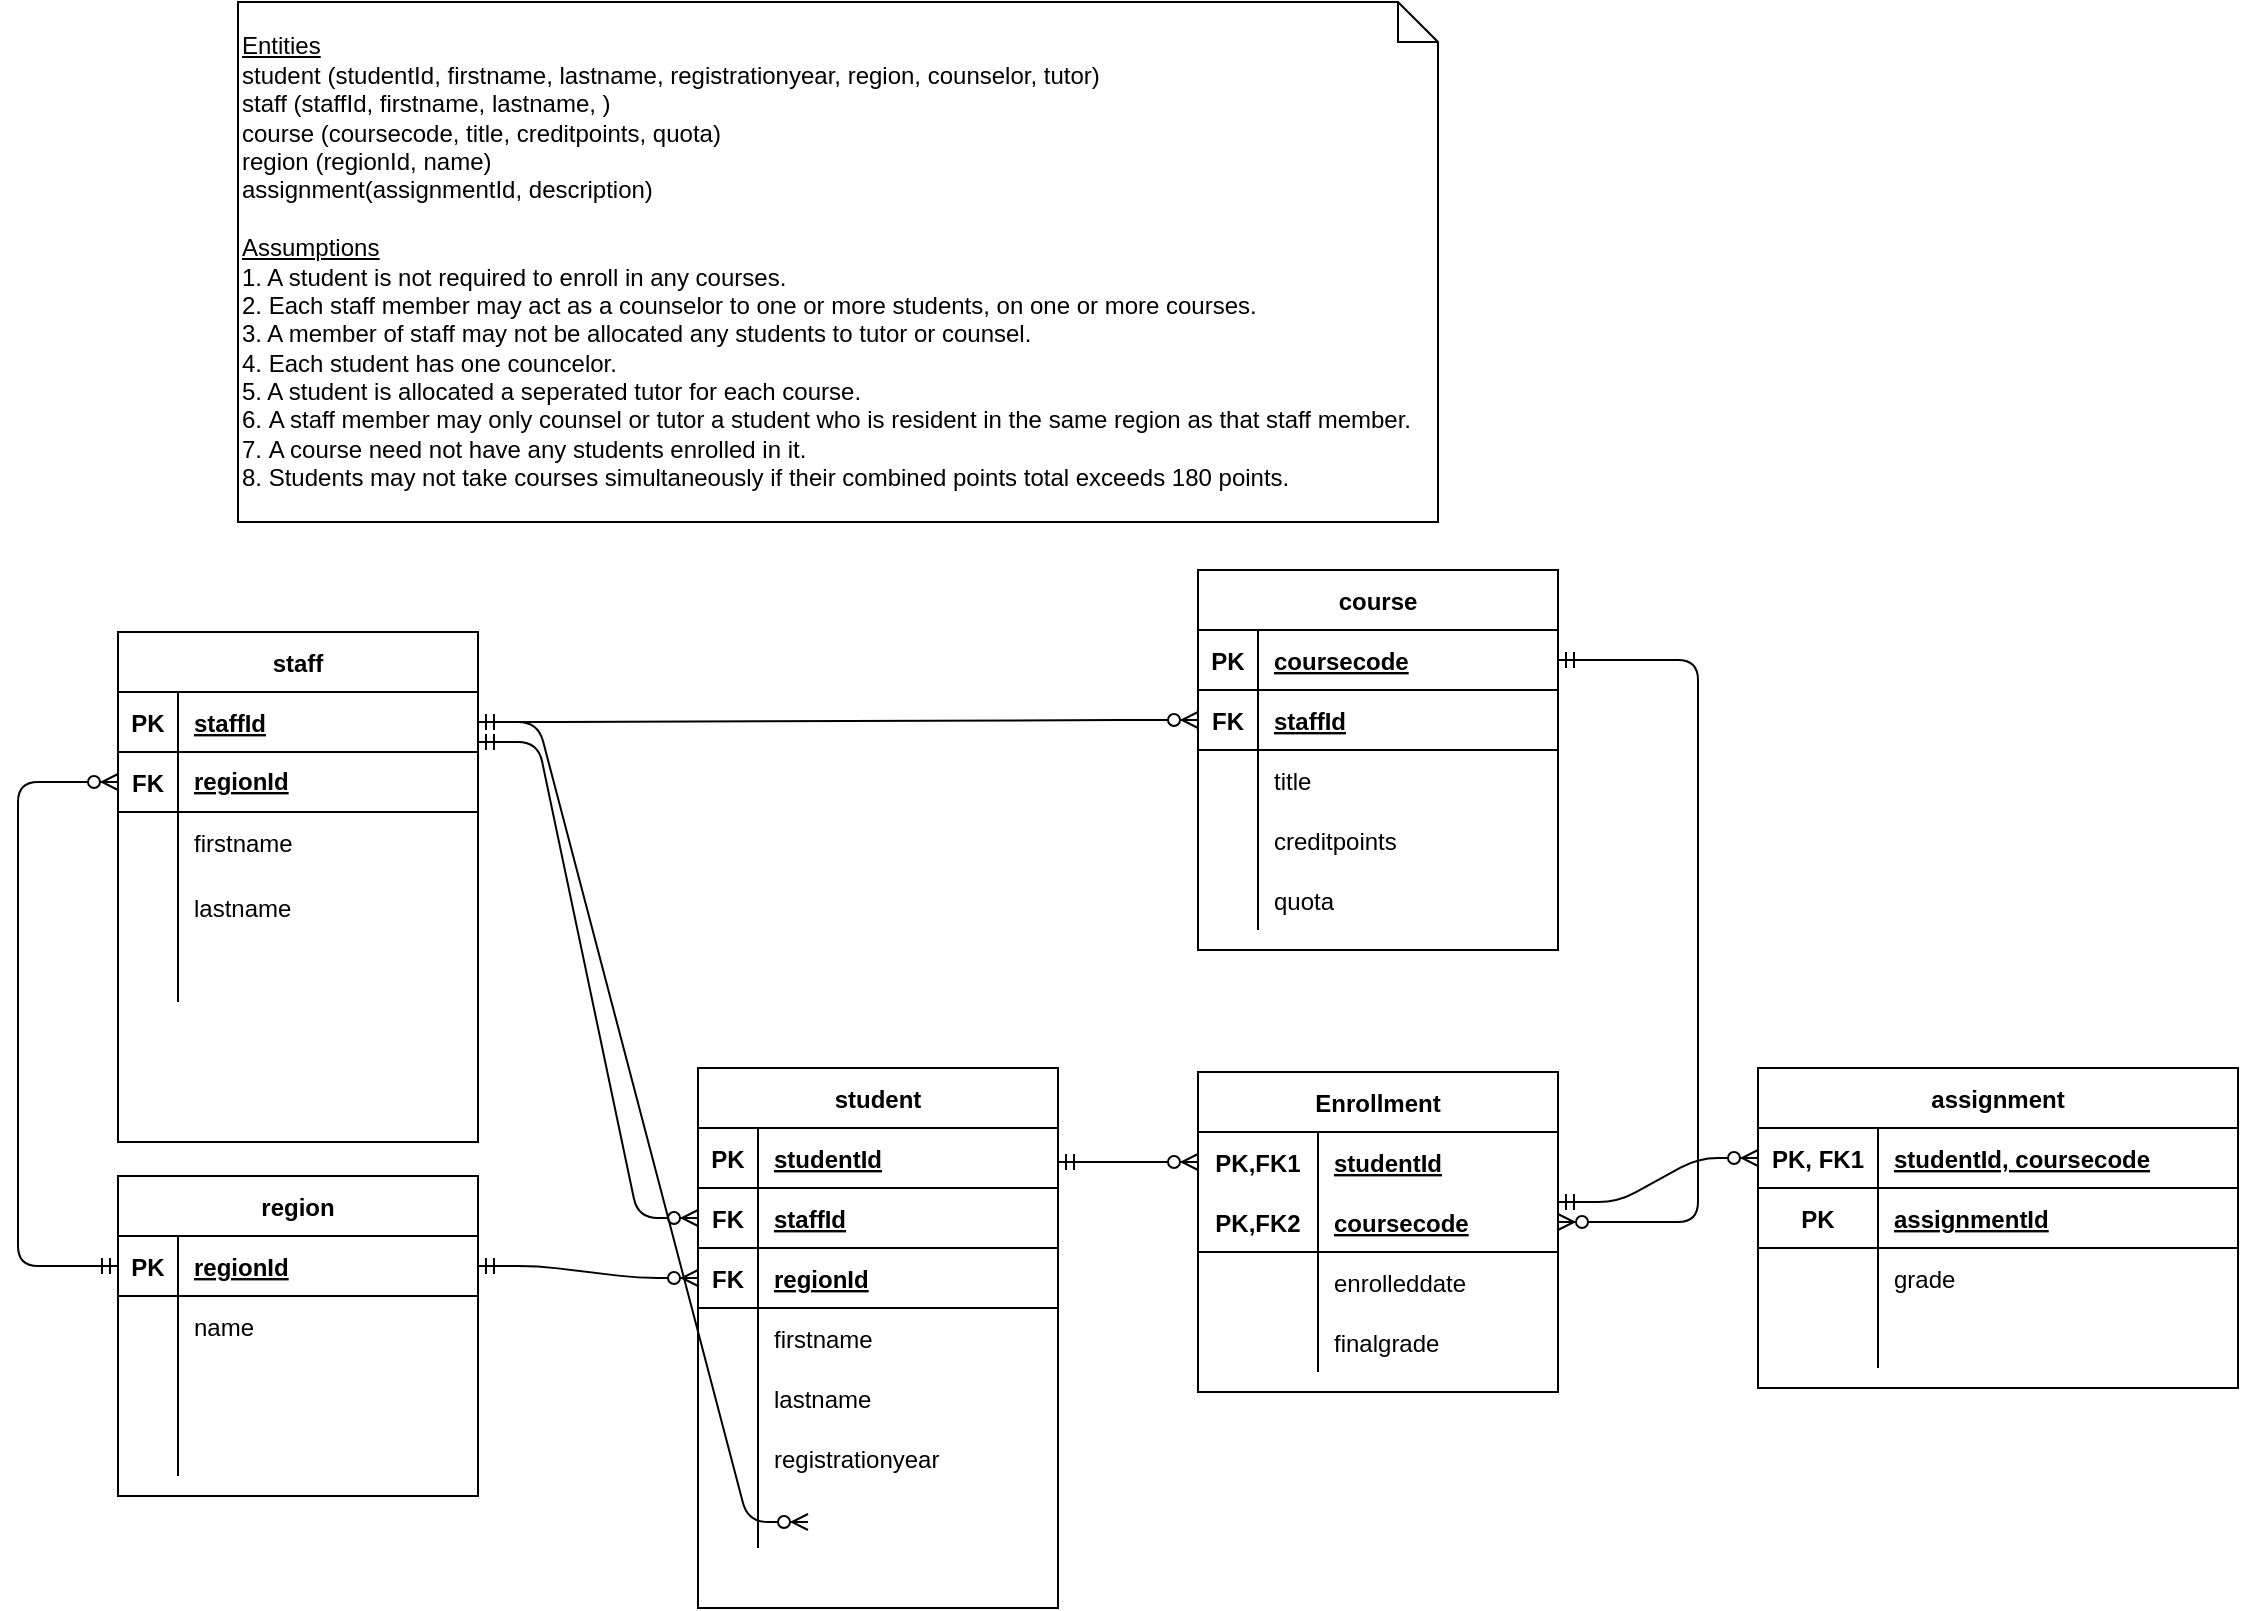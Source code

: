 <mxfile version="13.7.9" type="device" pages="2"><diagram id="R2lEEEUBdFMjLlhIrx00" name="version_1"><mxGraphModel dx="1209" dy="801" grid="1" gridSize="10" guides="1" tooltips="1" connect="1" arrows="1" fold="1" page="1" pageScale="1" pageWidth="1169" pageHeight="827" math="0" shadow="0" extFonts="Permanent Marker^https://fonts.googleapis.com/css?family=Permanent+Marker"><root><mxCell id="0"/><mxCell id="1" parent="0"/><mxCell id="6kWlSrwDcpDhNLafmXYC-1" value="&lt;div&gt;&lt;u&gt;Entities&lt;/u&gt;&lt;/div&gt;&lt;div&gt;&lt;span&gt;student (studentId, firstname, lastname, registrationyear, region, counselor, tutor)&lt;/span&gt;&lt;/div&gt;&lt;div&gt;&lt;span&gt;staff (staffId, firstname, lastname, )&lt;/span&gt;&lt;/div&gt;&lt;div&gt;&lt;span&gt;course (coursecode, title, creditpoints, quota)&lt;/span&gt;&lt;/div&gt;&lt;div&gt;&lt;span&gt;region (regionId, name)&lt;/span&gt;&lt;/div&gt;&lt;div&gt;&lt;span&gt;assignment(assignmentId, description)&lt;/span&gt;&lt;/div&gt;&lt;div&gt;&lt;br&gt;&lt;/div&gt;&lt;u&gt;&lt;div&gt;&lt;u&gt;Assumptions&lt;/u&gt;&lt;/div&gt;&lt;/u&gt;&lt;div&gt;&lt;span&gt;1. A student is not required to enroll in any courses.&lt;/span&gt;&lt;/div&gt;&lt;div&gt;&lt;span&gt;2. Each staff member may act as a counselor to one or more students, on one or more courses.&lt;/span&gt;&lt;/div&gt;&lt;div&gt;&lt;span&gt;3. A member of staff may not be allocated any students to tutor or counsel.&lt;/span&gt;&lt;/div&gt;&lt;div&gt;&lt;span&gt;4. Each student has one councelor.&lt;/span&gt;&lt;/div&gt;&lt;div&gt;&lt;span&gt;5. A student is allocated a seperated tutor for each course.&lt;/span&gt;&lt;/div&gt;&lt;div&gt;&lt;span&gt;6.&amp;nbsp;A staff member may only counsel or tutor a student who is resident in the same region as that staff member.&lt;/span&gt;&lt;/div&gt;&lt;div&gt;&lt;span&gt;7.&amp;nbsp;A course need not have any students enrolled in it.&lt;/span&gt;&lt;/div&gt;&lt;div&gt;&lt;span&gt;8.&amp;nbsp;Students may not take courses simultaneously if their combined points total exceeds 180 points.&lt;/span&gt;&lt;/div&gt;" style="shape=note;size=20;whiteSpace=wrap;html=1;align=left;" vertex="1" parent="1"><mxGeometry x="120" y="10" width="600" height="260" as="geometry"/></mxCell><mxCell id="6kWlSrwDcpDhNLafmXYC-42" value="region" style="shape=table;startSize=30;container=1;collapsible=1;childLayout=tableLayout;fixedRows=1;rowLines=0;fontStyle=1;align=center;resizeLast=1;" vertex="1" parent="1"><mxGeometry x="60" y="597" width="180" height="160" as="geometry"/></mxCell><mxCell id="6kWlSrwDcpDhNLafmXYC-43" value="" style="shape=partialRectangle;collapsible=0;dropTarget=0;pointerEvents=0;fillColor=none;top=0;left=0;bottom=1;right=0;points=[[0,0.5],[1,0.5]];portConstraint=eastwest;" vertex="1" parent="6kWlSrwDcpDhNLafmXYC-42"><mxGeometry y="30" width="180" height="30" as="geometry"/></mxCell><mxCell id="6kWlSrwDcpDhNLafmXYC-44" value="PK" style="shape=partialRectangle;connectable=0;fillColor=none;top=0;left=0;bottom=0;right=0;fontStyle=1;overflow=hidden;" vertex="1" parent="6kWlSrwDcpDhNLafmXYC-43"><mxGeometry width="30" height="30" as="geometry"/></mxCell><mxCell id="6kWlSrwDcpDhNLafmXYC-45" value="regionId" style="shape=partialRectangle;connectable=0;fillColor=none;top=0;left=0;bottom=0;right=0;align=left;spacingLeft=6;fontStyle=5;overflow=hidden;" vertex="1" parent="6kWlSrwDcpDhNLafmXYC-43"><mxGeometry x="30" width="150" height="30" as="geometry"/></mxCell><mxCell id="6kWlSrwDcpDhNLafmXYC-46" value="" style="shape=partialRectangle;collapsible=0;dropTarget=0;pointerEvents=0;fillColor=none;top=0;left=0;bottom=0;right=0;points=[[0,0.5],[1,0.5]];portConstraint=eastwest;" vertex="1" parent="6kWlSrwDcpDhNLafmXYC-42"><mxGeometry y="60" width="180" height="30" as="geometry"/></mxCell><mxCell id="6kWlSrwDcpDhNLafmXYC-47" value="" style="shape=partialRectangle;connectable=0;fillColor=none;top=0;left=0;bottom=0;right=0;editable=1;overflow=hidden;" vertex="1" parent="6kWlSrwDcpDhNLafmXYC-46"><mxGeometry width="30" height="30" as="geometry"/></mxCell><mxCell id="6kWlSrwDcpDhNLafmXYC-48" value="name" style="shape=partialRectangle;connectable=0;fillColor=none;top=0;left=0;bottom=0;right=0;align=left;spacingLeft=6;overflow=hidden;" vertex="1" parent="6kWlSrwDcpDhNLafmXYC-46"><mxGeometry x="30" width="150" height="30" as="geometry"/></mxCell><mxCell id="6kWlSrwDcpDhNLafmXYC-49" value="" style="shape=partialRectangle;collapsible=0;dropTarget=0;pointerEvents=0;fillColor=none;top=0;left=0;bottom=0;right=0;points=[[0,0.5],[1,0.5]];portConstraint=eastwest;" vertex="1" parent="6kWlSrwDcpDhNLafmXYC-42"><mxGeometry y="90" width="180" height="30" as="geometry"/></mxCell><mxCell id="6kWlSrwDcpDhNLafmXYC-50" value="" style="shape=partialRectangle;connectable=0;fillColor=none;top=0;left=0;bottom=0;right=0;editable=1;overflow=hidden;" vertex="1" parent="6kWlSrwDcpDhNLafmXYC-49"><mxGeometry width="30" height="30" as="geometry"/></mxCell><mxCell id="6kWlSrwDcpDhNLafmXYC-51" value="" style="shape=partialRectangle;connectable=0;fillColor=none;top=0;left=0;bottom=0;right=0;align=left;spacingLeft=6;overflow=hidden;" vertex="1" parent="6kWlSrwDcpDhNLafmXYC-49"><mxGeometry x="30" width="150" height="30" as="geometry"/></mxCell><mxCell id="6kWlSrwDcpDhNLafmXYC-52" value="" style="shape=partialRectangle;collapsible=0;dropTarget=0;pointerEvents=0;fillColor=none;top=0;left=0;bottom=0;right=0;points=[[0,0.5],[1,0.5]];portConstraint=eastwest;" vertex="1" parent="6kWlSrwDcpDhNLafmXYC-42"><mxGeometry y="120" width="180" height="30" as="geometry"/></mxCell><mxCell id="6kWlSrwDcpDhNLafmXYC-53" value="" style="shape=partialRectangle;connectable=0;fillColor=none;top=0;left=0;bottom=0;right=0;editable=1;overflow=hidden;" vertex="1" parent="6kWlSrwDcpDhNLafmXYC-52"><mxGeometry width="30" height="30" as="geometry"/></mxCell><mxCell id="6kWlSrwDcpDhNLafmXYC-54" value="" style="shape=partialRectangle;connectable=0;fillColor=none;top=0;left=0;bottom=0;right=0;align=left;spacingLeft=6;overflow=hidden;" vertex="1" parent="6kWlSrwDcpDhNLafmXYC-52"><mxGeometry x="30" width="150" height="30" as="geometry"/></mxCell><mxCell id="6kWlSrwDcpDhNLafmXYC-16" value="staff" style="shape=table;startSize=30;container=1;collapsible=1;childLayout=tableLayout;fixedRows=1;rowLines=0;fontStyle=1;align=center;resizeLast=1;" vertex="1" parent="1"><mxGeometry x="60" y="325" width="180" height="255" as="geometry"/></mxCell><mxCell id="6kWlSrwDcpDhNLafmXYC-17" value="" style="shape=partialRectangle;collapsible=0;dropTarget=0;pointerEvents=0;fillColor=none;top=0;left=0;bottom=1;right=0;points=[[0,0.5],[1,0.5]];portConstraint=eastwest;" vertex="1" parent="6kWlSrwDcpDhNLafmXYC-16"><mxGeometry y="30" width="180" height="30" as="geometry"/></mxCell><mxCell id="6kWlSrwDcpDhNLafmXYC-18" value="PK" style="shape=partialRectangle;connectable=0;fillColor=none;top=0;left=0;bottom=0;right=0;fontStyle=1;overflow=hidden;" vertex="1" parent="6kWlSrwDcpDhNLafmXYC-17"><mxGeometry width="30" height="30" as="geometry"/></mxCell><mxCell id="6kWlSrwDcpDhNLafmXYC-19" value="staffId" style="shape=partialRectangle;connectable=0;fillColor=none;top=0;left=0;bottom=0;right=0;align=left;spacingLeft=6;fontStyle=5;overflow=hidden;" vertex="1" parent="6kWlSrwDcpDhNLafmXYC-17"><mxGeometry x="30" width="150" height="30" as="geometry"/></mxCell><mxCell id="6kWlSrwDcpDhNLafmXYC-83" style="shape=partialRectangle;collapsible=0;dropTarget=0;pointerEvents=0;fillColor=none;top=0;left=0;bottom=1;right=0;points=[[0,0.5],[1,0.5]];portConstraint=eastwest;" vertex="1" parent="6kWlSrwDcpDhNLafmXYC-16"><mxGeometry y="60" width="180" height="30" as="geometry"/></mxCell><mxCell id="6kWlSrwDcpDhNLafmXYC-84" value="FK" style="shape=partialRectangle;connectable=0;fillColor=none;top=0;left=0;bottom=0;right=0;fontStyle=1;overflow=hidden;" vertex="1" parent="6kWlSrwDcpDhNLafmXYC-83"><mxGeometry width="30" height="30" as="geometry"/></mxCell><mxCell id="6kWlSrwDcpDhNLafmXYC-85" style="shape=partialRectangle;connectable=0;fillColor=none;top=0;left=0;bottom=0;right=0;align=left;spacingLeft=6;fontStyle=5;overflow=hidden;" vertex="1" parent="6kWlSrwDcpDhNLafmXYC-83"><mxGeometry x="30" width="150" height="30" as="geometry"/></mxCell><mxCell id="6kWlSrwDcpDhNLafmXYC-20" value="" style="shape=partialRectangle;collapsible=0;dropTarget=0;pointerEvents=0;fillColor=none;top=0;left=0;bottom=0;right=0;points=[[0,0.5],[1,0.5]];portConstraint=eastwest;" vertex="1" parent="6kWlSrwDcpDhNLafmXYC-16"><mxGeometry y="90" width="180" height="30" as="geometry"/></mxCell><mxCell id="6kWlSrwDcpDhNLafmXYC-21" value="" style="shape=partialRectangle;connectable=0;fillColor=none;top=0;left=0;bottom=0;right=0;editable=1;overflow=hidden;" vertex="1" parent="6kWlSrwDcpDhNLafmXYC-20"><mxGeometry width="30" height="30" as="geometry"/></mxCell><mxCell id="6kWlSrwDcpDhNLafmXYC-22" value="firstname" style="shape=partialRectangle;connectable=0;fillColor=none;top=0;left=0;bottom=0;right=0;align=left;spacingLeft=6;overflow=hidden;" vertex="1" parent="6kWlSrwDcpDhNLafmXYC-20"><mxGeometry x="30" width="150" height="30" as="geometry"/></mxCell><mxCell id="6kWlSrwDcpDhNLafmXYC-23" value="" style="shape=partialRectangle;collapsible=0;dropTarget=0;pointerEvents=0;fillColor=none;top=0;left=0;bottom=0;right=0;points=[[0,0.5],[1,0.5]];portConstraint=eastwest;" vertex="1" parent="6kWlSrwDcpDhNLafmXYC-16"><mxGeometry y="120" width="180" height="35" as="geometry"/></mxCell><mxCell id="6kWlSrwDcpDhNLafmXYC-24" value="" style="shape=partialRectangle;connectable=0;fillColor=none;top=0;left=0;bottom=0;right=0;editable=1;overflow=hidden;" vertex="1" parent="6kWlSrwDcpDhNLafmXYC-23"><mxGeometry width="30" height="35" as="geometry"/></mxCell><mxCell id="6kWlSrwDcpDhNLafmXYC-25" value="lastname" style="shape=partialRectangle;connectable=0;fillColor=none;top=0;left=0;bottom=0;right=0;align=left;spacingLeft=6;overflow=hidden;" vertex="1" parent="6kWlSrwDcpDhNLafmXYC-23"><mxGeometry x="30" width="150" height="35" as="geometry"/></mxCell><mxCell id="6kWlSrwDcpDhNLafmXYC-26" value="" style="shape=partialRectangle;collapsible=0;dropTarget=0;pointerEvents=0;fillColor=none;top=0;left=0;bottom=0;right=0;points=[[0,0.5],[1,0.5]];portConstraint=eastwest;" vertex="1" parent="6kWlSrwDcpDhNLafmXYC-16"><mxGeometry y="155" width="180" height="30" as="geometry"/></mxCell><mxCell id="6kWlSrwDcpDhNLafmXYC-27" value="" style="shape=partialRectangle;connectable=0;fillColor=none;top=0;left=0;bottom=0;right=0;editable=1;overflow=hidden;" vertex="1" parent="6kWlSrwDcpDhNLafmXYC-26"><mxGeometry width="30" height="30" as="geometry"/></mxCell><mxCell id="6kWlSrwDcpDhNLafmXYC-28" value="" style="shape=partialRectangle;connectable=0;fillColor=none;top=0;left=0;bottom=0;right=0;align=left;spacingLeft=6;overflow=hidden;" vertex="1" parent="6kWlSrwDcpDhNLafmXYC-26"><mxGeometry x="30" width="150" height="30" as="geometry"/></mxCell><mxCell id="6kWlSrwDcpDhNLafmXYC-79" value="regionId" style="shape=partialRectangle;connectable=0;fillColor=none;top=0;left=0;bottom=0;right=0;align=left;spacingLeft=6;overflow=hidden;fontStyle=5" vertex="1" parent="1"><mxGeometry x="90" y="384" width="150" height="30" as="geometry"/></mxCell><mxCell id="6kWlSrwDcpDhNLafmXYC-86" value="" style="edgeStyle=orthogonalEdgeStyle;fontSize=12;html=1;endArrow=ERzeroToMany;startArrow=ERmandOne;exitX=0;exitY=0.5;exitDx=0;exitDy=0;entryX=0;entryY=0.5;entryDx=0;entryDy=0;" edge="1" parent="1" source="6kWlSrwDcpDhNLafmXYC-43" target="6kWlSrwDcpDhNLafmXYC-83"><mxGeometry width="100" height="100" relative="1" as="geometry"><mxPoint x="-80" y="615" as="sourcePoint"/><mxPoint x="10" y="380" as="targetPoint"/><Array as="points"><mxPoint x="10" y="642"/><mxPoint x="10" y="400"/></Array></mxGeometry></mxCell><mxCell id="6kWlSrwDcpDhNLafmXYC-87" value="" style="edgeStyle=entityRelationEdgeStyle;fontSize=12;html=1;endArrow=ERzeroToMany;startArrow=ERmandOne;entryX=0;entryY=0.5;entryDx=0;entryDy=0;" edge="1" parent="1" target="6kWlSrwDcpDhNLafmXYC-95"><mxGeometry width="100" height="100" relative="1" as="geometry"><mxPoint x="240" y="380" as="sourcePoint"/><mxPoint x="400" y="420" as="targetPoint"/></mxGeometry></mxCell><mxCell id="6kWlSrwDcpDhNLafmXYC-88" value="" style="edgeStyle=entityRelationEdgeStyle;fontSize=12;html=1;endArrow=ERzeroToMany;startArrow=ERmandOne;exitX=1;exitY=0.5;exitDx=0;exitDy=0;entryX=0;entryY=0.5;entryDx=0;entryDy=0;" edge="1" parent="1" source="6kWlSrwDcpDhNLafmXYC-17" target="6kWlSrwDcpDhNLafmXYC-99"><mxGeometry width="100" height="100" relative="1" as="geometry"><mxPoint x="240" y="340" as="sourcePoint"/><mxPoint x="405" y="770" as="targetPoint"/></mxGeometry></mxCell><mxCell id="6kWlSrwDcpDhNLafmXYC-104" value="" style="edgeStyle=entityRelationEdgeStyle;fontSize=12;html=1;endArrow=ERzeroToMany;startArrow=ERmandOne;entryX=0;entryY=0.5;entryDx=0;entryDy=0;exitX=1;exitY=0.5;exitDx=0;exitDy=0;" edge="1" parent="1" source="6kWlSrwDcpDhNLafmXYC-43" target="6kWlSrwDcpDhNLafmXYC-123"><mxGeometry width="100" height="100" relative="1" as="geometry"><mxPoint x="240" y="620" as="sourcePoint"/><mxPoint x="405" y="665" as="targetPoint"/></mxGeometry></mxCell><mxCell id="6kWlSrwDcpDhNLafmXYC-140" value="" style="group" vertex="1" connectable="0" parent="1"><mxGeometry x="350" y="543" width="180" height="270" as="geometry"/></mxCell><mxCell id="6kWlSrwDcpDhNLafmXYC-3" value="student" style="shape=table;startSize=30;container=1;collapsible=1;childLayout=tableLayout;fixedRows=1;rowLines=0;fontStyle=1;align=center;resizeLast=1;" vertex="1" parent="6kWlSrwDcpDhNLafmXYC-140"><mxGeometry width="180" height="270" as="geometry"/></mxCell><mxCell id="6kWlSrwDcpDhNLafmXYC-4" value="" style="shape=partialRectangle;collapsible=0;dropTarget=0;pointerEvents=0;fillColor=none;top=0;left=0;bottom=1;right=0;points=[[0,0.5],[1,0.5]];portConstraint=eastwest;" vertex="1" parent="6kWlSrwDcpDhNLafmXYC-3"><mxGeometry y="30" width="180" height="30" as="geometry"/></mxCell><mxCell id="6kWlSrwDcpDhNLafmXYC-5" value="PK" style="shape=partialRectangle;connectable=0;fillColor=none;top=0;left=0;bottom=0;right=0;fontStyle=1;overflow=hidden;" vertex="1" parent="6kWlSrwDcpDhNLafmXYC-4"><mxGeometry width="30" height="30" as="geometry"/></mxCell><mxCell id="6kWlSrwDcpDhNLafmXYC-6" value="studentId" style="shape=partialRectangle;connectable=0;fillColor=none;top=0;left=0;bottom=0;right=0;align=left;spacingLeft=6;fontStyle=5;overflow=hidden;" vertex="1" parent="6kWlSrwDcpDhNLafmXYC-4"><mxGeometry x="30" width="150" height="30" as="geometry"/></mxCell><mxCell id="6kWlSrwDcpDhNLafmXYC-95" style="shape=partialRectangle;collapsible=0;dropTarget=0;pointerEvents=0;fillColor=none;top=0;left=0;bottom=1;right=0;points=[[0,0.5],[1,0.5]];portConstraint=eastwest;" vertex="1" parent="6kWlSrwDcpDhNLafmXYC-3"><mxGeometry y="60" width="180" height="30" as="geometry"/></mxCell><mxCell id="6kWlSrwDcpDhNLafmXYC-96" value="FK" style="shape=partialRectangle;connectable=0;fillColor=none;top=0;left=0;bottom=0;right=0;fontStyle=1;overflow=hidden;" vertex="1" parent="6kWlSrwDcpDhNLafmXYC-95"><mxGeometry width="30" height="30" as="geometry"/></mxCell><mxCell id="6kWlSrwDcpDhNLafmXYC-97" style="shape=partialRectangle;connectable=0;fillColor=none;top=0;left=0;bottom=0;right=0;align=left;spacingLeft=6;fontStyle=5;overflow=hidden;" vertex="1" parent="6kWlSrwDcpDhNLafmXYC-95"><mxGeometry x="30" width="150" height="30" as="geometry"/></mxCell><mxCell id="6kWlSrwDcpDhNLafmXYC-123" style="shape=partialRectangle;collapsible=0;dropTarget=0;pointerEvents=0;fillColor=none;top=0;left=0;bottom=1;right=0;points=[[0,0.5],[1,0.5]];portConstraint=eastwest;" vertex="1" parent="6kWlSrwDcpDhNLafmXYC-3"><mxGeometry y="90" width="180" height="30" as="geometry"/></mxCell><mxCell id="6kWlSrwDcpDhNLafmXYC-124" value="FK" style="shape=partialRectangle;connectable=0;fillColor=none;top=0;left=0;bottom=0;right=0;fontStyle=1;overflow=hidden;" vertex="1" parent="6kWlSrwDcpDhNLafmXYC-123"><mxGeometry width="30" height="30" as="geometry"/></mxCell><mxCell id="6kWlSrwDcpDhNLafmXYC-125" value="regionId" style="shape=partialRectangle;connectable=0;fillColor=none;top=0;left=0;bottom=0;right=0;align=left;spacingLeft=6;fontStyle=5;overflow=hidden;" vertex="1" parent="6kWlSrwDcpDhNLafmXYC-123"><mxGeometry x="30" width="150" height="30" as="geometry"/></mxCell><mxCell id="6kWlSrwDcpDhNLafmXYC-117" value="" style="shape=partialRectangle;collapsible=0;dropTarget=0;pointerEvents=0;fillColor=none;top=0;left=0;bottom=0;right=0;points=[[0,0.5],[1,0.5]];portConstraint=eastwest;flipV=0;flipH=1;" vertex="1" parent="6kWlSrwDcpDhNLafmXYC-3"><mxGeometry y="120" width="180" height="30" as="geometry"/></mxCell><mxCell id="6kWlSrwDcpDhNLafmXYC-118" value="" style="shape=partialRectangle;connectable=0;fillColor=none;top=0;left=0;bottom=0;right=0;editable=1;overflow=hidden;" vertex="1" parent="6kWlSrwDcpDhNLafmXYC-117"><mxGeometry width="30" height="30" as="geometry"/></mxCell><mxCell id="6kWlSrwDcpDhNLafmXYC-119" value="firstname" style="shape=partialRectangle;connectable=0;fillColor=none;top=0;left=0;bottom=0;right=0;align=left;spacingLeft=6;overflow=hidden;verticalAlign=middle;direction=west;flipH=1;flipV=1;" vertex="1" parent="6kWlSrwDcpDhNLafmXYC-117"><mxGeometry x="30" width="150" height="30" as="geometry"/></mxCell><mxCell id="6kWlSrwDcpDhNLafmXYC-13" value="" style="shape=partialRectangle;collapsible=0;dropTarget=0;pointerEvents=0;fillColor=none;top=0;left=0;bottom=0;right=0;points=[[0,0.5],[1,0.5]];portConstraint=eastwest;flipV=0;flipH=1;" vertex="1" parent="6kWlSrwDcpDhNLafmXYC-3"><mxGeometry y="150" width="180" height="30" as="geometry"/></mxCell><mxCell id="6kWlSrwDcpDhNLafmXYC-14" value="" style="shape=partialRectangle;connectable=0;fillColor=none;top=0;left=0;bottom=0;right=0;editable=1;overflow=hidden;" vertex="1" parent="6kWlSrwDcpDhNLafmXYC-13"><mxGeometry width="30" height="30" as="geometry"/></mxCell><mxCell id="6kWlSrwDcpDhNLafmXYC-15" value="lastname" style="shape=partialRectangle;connectable=0;fillColor=none;top=0;left=0;bottom=0;right=0;align=left;spacingLeft=6;overflow=hidden;verticalAlign=middle;direction=west;flipH=1;flipV=1;" vertex="1" parent="6kWlSrwDcpDhNLafmXYC-13"><mxGeometry x="30" width="150" height="30" as="geometry"/></mxCell><mxCell id="6kWlSrwDcpDhNLafmXYC-7" value="" style="shape=partialRectangle;collapsible=0;dropTarget=0;pointerEvents=0;fillColor=none;top=0;left=0;bottom=0;right=0;points=[[0,0.5],[1,0.5]];portConstraint=eastwest;" vertex="1" parent="6kWlSrwDcpDhNLafmXYC-3"><mxGeometry y="180" width="180" height="30" as="geometry"/></mxCell><mxCell id="6kWlSrwDcpDhNLafmXYC-8" value="" style="shape=partialRectangle;connectable=0;fillColor=none;top=0;left=0;bottom=0;right=0;editable=1;overflow=hidden;" vertex="1" parent="6kWlSrwDcpDhNLafmXYC-7"><mxGeometry width="30" height="30" as="geometry"/></mxCell><mxCell id="6kWlSrwDcpDhNLafmXYC-9" value="registrationyear" style="shape=partialRectangle;connectable=0;fillColor=none;top=0;left=0;bottom=0;right=0;align=left;spacingLeft=6;overflow=hidden;" vertex="1" parent="6kWlSrwDcpDhNLafmXYC-7"><mxGeometry x="30" width="150" height="30" as="geometry"/></mxCell><mxCell id="6kWlSrwDcpDhNLafmXYC-154" style="shape=partialRectangle;collapsible=0;dropTarget=0;pointerEvents=0;fillColor=none;top=0;left=0;bottom=0;right=0;points=[[0,0.5],[1,0.5]];portConstraint=eastwest;" vertex="1" parent="6kWlSrwDcpDhNLafmXYC-3"><mxGeometry y="210" width="180" height="30" as="geometry"/></mxCell><mxCell id="6kWlSrwDcpDhNLafmXYC-155" style="shape=partialRectangle;connectable=0;fillColor=none;top=0;left=0;bottom=0;right=0;editable=1;overflow=hidden;" vertex="1" parent="6kWlSrwDcpDhNLafmXYC-154"><mxGeometry width="30" height="30" as="geometry"/></mxCell><mxCell id="6kWlSrwDcpDhNLafmXYC-156" value="" style="shape=partialRectangle;connectable=0;fillColor=none;top=0;left=0;bottom=0;right=0;align=left;spacingLeft=6;overflow=hidden;" vertex="1" parent="6kWlSrwDcpDhNLafmXYC-154"><mxGeometry x="30" width="150" height="30" as="geometry"/></mxCell><mxCell id="6kWlSrwDcpDhNLafmXYC-12" value="" style="shape=partialRectangle;connectable=0;fillColor=none;top=0;left=0;bottom=0;right=0;align=left;spacingLeft=6;overflow=hidden;" vertex="1" parent="6kWlSrwDcpDhNLafmXYC-3"><mxGeometry y="240" width="180" height="30" as="geometry"/></mxCell><mxCell id="6kWlSrwDcpDhNLafmXYC-68" value="" style="shape=partialRectangle;collapsible=0;dropTarget=0;pointerEvents=0;fillColor=none;top=0;left=0;bottom=0;right=0;points=[[0,0.5],[1,0.5]];portConstraint=eastwest;" vertex="1" parent="6kWlSrwDcpDhNLafmXYC-140"><mxGeometry y="240" width="180" height="30" as="geometry"/></mxCell><mxCell id="6kWlSrwDcpDhNLafmXYC-69" value="" style="shape=partialRectangle;connectable=0;fillColor=none;top=0;left=0;bottom=0;right=0;editable=1;overflow=hidden;" vertex="1" parent="6kWlSrwDcpDhNLafmXYC-68"><mxGeometry width="30" height="30" as="geometry"/></mxCell><mxCell id="6kWlSrwDcpDhNLafmXYC-73" value="staffId" style="shape=partialRectangle;connectable=0;fillColor=none;top=0;left=0;bottom=0;right=0;align=left;spacingLeft=6;overflow=hidden;fontStyle=5" vertex="1" parent="6kWlSrwDcpDhNLafmXYC-140"><mxGeometry x="30" y="60" width="150" height="30" as="geometry"/></mxCell><mxCell id="6kWlSrwDcpDhNLafmXYC-29" value="course" style="shape=table;startSize=30;container=1;collapsible=1;childLayout=tableLayout;fixedRows=1;rowLines=0;fontStyle=1;align=center;resizeLast=1;" vertex="1" parent="1"><mxGeometry x="600" y="294" width="180" height="190" as="geometry"/></mxCell><mxCell id="6kWlSrwDcpDhNLafmXYC-30" value="" style="shape=partialRectangle;collapsible=0;dropTarget=0;pointerEvents=0;fillColor=none;top=0;left=0;bottom=1;right=0;points=[[0,0.5],[1,0.5]];portConstraint=eastwest;" vertex="1" parent="6kWlSrwDcpDhNLafmXYC-29"><mxGeometry y="30" width="180" height="30" as="geometry"/></mxCell><mxCell id="6kWlSrwDcpDhNLafmXYC-31" value="PK" style="shape=partialRectangle;connectable=0;fillColor=none;top=0;left=0;bottom=0;right=0;fontStyle=1;overflow=hidden;" vertex="1" parent="6kWlSrwDcpDhNLafmXYC-30"><mxGeometry width="30" height="30" as="geometry"/></mxCell><mxCell id="6kWlSrwDcpDhNLafmXYC-32" value="coursecode" style="shape=partialRectangle;connectable=0;fillColor=none;top=0;left=0;bottom=0;right=0;align=left;spacingLeft=6;fontStyle=5;overflow=hidden;" vertex="1" parent="6kWlSrwDcpDhNLafmXYC-30"><mxGeometry x="30" width="150" height="30" as="geometry"/></mxCell><mxCell id="6kWlSrwDcpDhNLafmXYC-148" style="shape=partialRectangle;collapsible=0;dropTarget=0;pointerEvents=0;fillColor=none;top=0;left=0;bottom=1;right=0;points=[[0,0.5],[1,0.5]];portConstraint=eastwest;" vertex="1" parent="6kWlSrwDcpDhNLafmXYC-29"><mxGeometry y="60" width="180" height="30" as="geometry"/></mxCell><mxCell id="6kWlSrwDcpDhNLafmXYC-149" value="FK" style="shape=partialRectangle;connectable=0;fillColor=none;top=0;left=0;bottom=0;right=0;fontStyle=1;overflow=hidden;" vertex="1" parent="6kWlSrwDcpDhNLafmXYC-148"><mxGeometry width="30" height="30" as="geometry"/></mxCell><mxCell id="6kWlSrwDcpDhNLafmXYC-150" value="staffId" style="shape=partialRectangle;connectable=0;fillColor=none;top=0;left=0;bottom=0;right=0;align=left;spacingLeft=6;fontStyle=5;overflow=hidden;" vertex="1" parent="6kWlSrwDcpDhNLafmXYC-148"><mxGeometry x="30" width="150" height="30" as="geometry"/></mxCell><mxCell id="6kWlSrwDcpDhNLafmXYC-33" value="" style="shape=partialRectangle;collapsible=0;dropTarget=0;pointerEvents=0;fillColor=none;top=0;left=0;bottom=0;right=0;points=[[0,0.5],[1,0.5]];portConstraint=eastwest;" vertex="1" parent="6kWlSrwDcpDhNLafmXYC-29"><mxGeometry y="90" width="180" height="30" as="geometry"/></mxCell><mxCell id="6kWlSrwDcpDhNLafmXYC-34" value="" style="shape=partialRectangle;connectable=0;fillColor=none;top=0;left=0;bottom=0;right=0;editable=1;overflow=hidden;" vertex="1" parent="6kWlSrwDcpDhNLafmXYC-33"><mxGeometry width="30" height="30" as="geometry"/></mxCell><mxCell id="6kWlSrwDcpDhNLafmXYC-35" value="title" style="shape=partialRectangle;connectable=0;fillColor=none;top=0;left=0;bottom=0;right=0;align=left;spacingLeft=6;overflow=hidden;" vertex="1" parent="6kWlSrwDcpDhNLafmXYC-33"><mxGeometry x="30" width="150" height="30" as="geometry"/></mxCell><mxCell id="6kWlSrwDcpDhNLafmXYC-36" value="" style="shape=partialRectangle;collapsible=0;dropTarget=0;pointerEvents=0;fillColor=none;top=0;left=0;bottom=0;right=0;points=[[0,0.5],[1,0.5]];portConstraint=eastwest;" vertex="1" parent="6kWlSrwDcpDhNLafmXYC-29"><mxGeometry y="120" width="180" height="30" as="geometry"/></mxCell><mxCell id="6kWlSrwDcpDhNLafmXYC-37" value="" style="shape=partialRectangle;connectable=0;fillColor=none;top=0;left=0;bottom=0;right=0;editable=1;overflow=hidden;" vertex="1" parent="6kWlSrwDcpDhNLafmXYC-36"><mxGeometry width="30" height="30" as="geometry"/></mxCell><mxCell id="6kWlSrwDcpDhNLafmXYC-38" value="creditpoints" style="shape=partialRectangle;connectable=0;fillColor=none;top=0;left=0;bottom=0;right=0;align=left;spacingLeft=6;overflow=hidden;" vertex="1" parent="6kWlSrwDcpDhNLafmXYC-36"><mxGeometry x="30" width="150" height="30" as="geometry"/></mxCell><mxCell id="6kWlSrwDcpDhNLafmXYC-39" value="" style="shape=partialRectangle;collapsible=0;dropTarget=0;pointerEvents=0;fillColor=none;top=0;left=0;bottom=0;right=0;points=[[0,0.5],[1,0.5]];portConstraint=eastwest;" vertex="1" parent="6kWlSrwDcpDhNLafmXYC-29"><mxGeometry y="150" width="180" height="30" as="geometry"/></mxCell><mxCell id="6kWlSrwDcpDhNLafmXYC-40" value="" style="shape=partialRectangle;connectable=0;fillColor=none;top=0;left=0;bottom=0;right=0;editable=1;overflow=hidden;" vertex="1" parent="6kWlSrwDcpDhNLafmXYC-39"><mxGeometry width="30" height="30" as="geometry"/></mxCell><mxCell id="6kWlSrwDcpDhNLafmXYC-41" value="quota" style="shape=partialRectangle;connectable=0;fillColor=none;top=0;left=0;bottom=0;right=0;align=left;spacingLeft=6;overflow=hidden;" vertex="1" parent="6kWlSrwDcpDhNLafmXYC-39"><mxGeometry x="30" width="150" height="30" as="geometry"/></mxCell><mxCell id="6kWlSrwDcpDhNLafmXYC-127" value="Enrollment" style="shape=table;startSize=30;container=1;collapsible=1;childLayout=tableLayout;fixedRows=1;rowLines=0;fontStyle=1;align=center;resizeLast=1;" vertex="1" parent="1"><mxGeometry x="600" y="545" width="180" height="160" as="geometry"/></mxCell><mxCell id="6kWlSrwDcpDhNLafmXYC-128" value="" style="shape=partialRectangle;collapsible=0;dropTarget=0;pointerEvents=0;fillColor=none;top=0;left=0;bottom=0;right=0;points=[[0,0.5],[1,0.5]];portConstraint=eastwest;" vertex="1" parent="6kWlSrwDcpDhNLafmXYC-127"><mxGeometry y="30" width="180" height="30" as="geometry"/></mxCell><mxCell id="6kWlSrwDcpDhNLafmXYC-129" value="PK,FK1" style="shape=partialRectangle;connectable=0;fillColor=none;top=0;left=0;bottom=0;right=0;fontStyle=1;overflow=hidden;" vertex="1" parent="6kWlSrwDcpDhNLafmXYC-128"><mxGeometry width="60" height="30" as="geometry"/></mxCell><mxCell id="6kWlSrwDcpDhNLafmXYC-130" value="studentId" style="shape=partialRectangle;connectable=0;fillColor=none;top=0;left=0;bottom=0;right=0;align=left;spacingLeft=6;fontStyle=5;overflow=hidden;" vertex="1" parent="6kWlSrwDcpDhNLafmXYC-128"><mxGeometry x="60" width="120" height="30" as="geometry"/></mxCell><mxCell id="6kWlSrwDcpDhNLafmXYC-131" value="" style="shape=partialRectangle;collapsible=0;dropTarget=0;pointerEvents=0;fillColor=none;top=0;left=0;bottom=1;right=0;points=[[0,0.5],[1,0.5]];portConstraint=eastwest;" vertex="1" parent="6kWlSrwDcpDhNLafmXYC-127"><mxGeometry y="60" width="180" height="30" as="geometry"/></mxCell><mxCell id="6kWlSrwDcpDhNLafmXYC-132" value="PK,FK2" style="shape=partialRectangle;connectable=0;fillColor=none;top=0;left=0;bottom=0;right=0;fontStyle=1;overflow=hidden;" vertex="1" parent="6kWlSrwDcpDhNLafmXYC-131"><mxGeometry width="60" height="30" as="geometry"/></mxCell><mxCell id="6kWlSrwDcpDhNLafmXYC-133" value="coursecode" style="shape=partialRectangle;connectable=0;fillColor=none;top=0;left=0;bottom=0;right=0;align=left;spacingLeft=6;fontStyle=5;overflow=hidden;" vertex="1" parent="6kWlSrwDcpDhNLafmXYC-131"><mxGeometry x="60" width="120" height="30" as="geometry"/></mxCell><mxCell id="6kWlSrwDcpDhNLafmXYC-134" value="" style="shape=partialRectangle;collapsible=0;dropTarget=0;pointerEvents=0;fillColor=none;top=0;left=0;bottom=0;right=0;points=[[0,0.5],[1,0.5]];portConstraint=eastwest;" vertex="1" parent="6kWlSrwDcpDhNLafmXYC-127"><mxGeometry y="90" width="180" height="30" as="geometry"/></mxCell><mxCell id="6kWlSrwDcpDhNLafmXYC-135" value="" style="shape=partialRectangle;connectable=0;fillColor=none;top=0;left=0;bottom=0;right=0;editable=1;overflow=hidden;" vertex="1" parent="6kWlSrwDcpDhNLafmXYC-134"><mxGeometry width="60" height="30" as="geometry"/></mxCell><mxCell id="6kWlSrwDcpDhNLafmXYC-136" value="enrolleddate" style="shape=partialRectangle;connectable=0;fillColor=none;top=0;left=0;bottom=0;right=0;align=left;spacingLeft=6;overflow=hidden;" vertex="1" parent="6kWlSrwDcpDhNLafmXYC-134"><mxGeometry x="60" width="120" height="30" as="geometry"/></mxCell><mxCell id="6kWlSrwDcpDhNLafmXYC-137" value="" style="shape=partialRectangle;collapsible=0;dropTarget=0;pointerEvents=0;fillColor=none;top=0;left=0;bottom=0;right=0;points=[[0,0.5],[1,0.5]];portConstraint=eastwest;" vertex="1" parent="6kWlSrwDcpDhNLafmXYC-127"><mxGeometry y="120" width="180" height="30" as="geometry"/></mxCell><mxCell id="6kWlSrwDcpDhNLafmXYC-138" value="" style="shape=partialRectangle;connectable=0;fillColor=none;top=0;left=0;bottom=0;right=0;editable=1;overflow=hidden;" vertex="1" parent="6kWlSrwDcpDhNLafmXYC-137"><mxGeometry width="60" height="30" as="geometry"/></mxCell><mxCell id="6kWlSrwDcpDhNLafmXYC-139" value="finalgrade" style="shape=partialRectangle;connectable=0;fillColor=none;top=0;left=0;bottom=0;right=0;align=left;spacingLeft=6;overflow=hidden;" vertex="1" parent="6kWlSrwDcpDhNLafmXYC-137"><mxGeometry x="60" width="120" height="30" as="geometry"/></mxCell><mxCell id="6kWlSrwDcpDhNLafmXYC-143" value="" style="edgeStyle=entityRelationEdgeStyle;fontSize=12;html=1;endArrow=ERzeroToMany;startArrow=ERmandOne;entryX=0;entryY=0.5;entryDx=0;entryDy=0;" edge="1" parent="1" target="6kWlSrwDcpDhNLafmXYC-128"><mxGeometry width="100" height="100" relative="1" as="geometry"><mxPoint x="530" y="590" as="sourcePoint"/><mxPoint x="630" y="490" as="targetPoint"/></mxGeometry></mxCell><mxCell id="6kWlSrwDcpDhNLafmXYC-141" value="" style="edgeStyle=orthogonalEdgeStyle;fontSize=12;html=1;endArrow=ERzeroToMany;startArrow=ERmandOne;exitX=1;exitY=0.5;exitDx=0;exitDy=0;entryX=1;entryY=0.5;entryDx=0;entryDy=0;" edge="1" parent="1" source="6kWlSrwDcpDhNLafmXYC-30" target="6kWlSrwDcpDhNLafmXYC-131"><mxGeometry width="100" height="100" relative="1" as="geometry"><mxPoint x="820" y="400" as="sourcePoint"/><mxPoint x="790" y="624" as="targetPoint"/><Array as="points"><mxPoint x="850" y="339"/><mxPoint x="850" y="620"/></Array></mxGeometry></mxCell><mxCell id="6kWlSrwDcpDhNLafmXYC-151" value="" style="edgeStyle=entityRelationEdgeStyle;fontSize=12;html=1;endArrow=ERzeroToMany;startArrow=ERmandOne;entryX=0;entryY=0.5;entryDx=0;entryDy=0;" edge="1" parent="1" target="6kWlSrwDcpDhNLafmXYC-148"><mxGeometry width="100" height="100" relative="1" as="geometry"><mxPoint x="240" y="370" as="sourcePoint"/><mxPoint x="340" y="270" as="targetPoint"/></mxGeometry></mxCell><mxCell id="6kWlSrwDcpDhNLafmXYC-55" value="assignment" style="shape=table;startSize=30;container=1;collapsible=1;childLayout=tableLayout;fixedRows=1;rowLines=0;fontStyle=1;align=center;resizeLast=1;" vertex="1" parent="1"><mxGeometry x="880" y="543" width="240" height="160" as="geometry"/></mxCell><mxCell id="6kWlSrwDcpDhNLafmXYC-56" value="" style="shape=partialRectangle;collapsible=0;dropTarget=0;pointerEvents=0;fillColor=none;top=0;left=0;bottom=1;right=0;points=[[0,0.5],[1,0.5]];portConstraint=eastwest;" vertex="1" parent="6kWlSrwDcpDhNLafmXYC-55"><mxGeometry y="30" width="240" height="30" as="geometry"/></mxCell><mxCell id="6kWlSrwDcpDhNLafmXYC-57" value="PK, FK1" style="shape=partialRectangle;connectable=0;fillColor=none;top=0;left=0;bottom=0;right=0;fontStyle=1;overflow=hidden;" vertex="1" parent="6kWlSrwDcpDhNLafmXYC-56"><mxGeometry width="60" height="30" as="geometry"/></mxCell><mxCell id="6kWlSrwDcpDhNLafmXYC-58" value="studentId, coursecode" style="shape=partialRectangle;connectable=0;fillColor=none;top=0;left=0;bottom=0;right=0;align=left;spacingLeft=6;fontStyle=5;overflow=hidden;" vertex="1" parent="6kWlSrwDcpDhNLafmXYC-56"><mxGeometry x="60" width="180" height="30" as="geometry"/></mxCell><mxCell id="6kWlSrwDcpDhNLafmXYC-144" style="shape=partialRectangle;collapsible=0;dropTarget=0;pointerEvents=0;fillColor=none;top=0;left=0;bottom=1;right=0;points=[[0,0.5],[1,0.5]];portConstraint=eastwest;" vertex="1" parent="6kWlSrwDcpDhNLafmXYC-55"><mxGeometry y="60" width="240" height="30" as="geometry"/></mxCell><mxCell id="6kWlSrwDcpDhNLafmXYC-145" value="PK" style="shape=partialRectangle;connectable=0;fillColor=none;top=0;left=0;bottom=0;right=0;fontStyle=1;overflow=hidden;" vertex="1" parent="6kWlSrwDcpDhNLafmXYC-144"><mxGeometry width="60" height="30" as="geometry"/></mxCell><mxCell id="6kWlSrwDcpDhNLafmXYC-146" value="assignmentId" style="shape=partialRectangle;connectable=0;fillColor=none;top=0;left=0;bottom=0;right=0;align=left;spacingLeft=6;fontStyle=5;overflow=hidden;" vertex="1" parent="6kWlSrwDcpDhNLafmXYC-144"><mxGeometry x="60" width="180" height="30" as="geometry"/></mxCell><mxCell id="6kWlSrwDcpDhNLafmXYC-59" value="" style="shape=partialRectangle;collapsible=0;dropTarget=0;pointerEvents=0;fillColor=none;top=0;left=0;bottom=0;right=0;points=[[0,0.5],[1,0.5]];portConstraint=eastwest;" vertex="1" parent="6kWlSrwDcpDhNLafmXYC-55"><mxGeometry y="90" width="240" height="30" as="geometry"/></mxCell><mxCell id="6kWlSrwDcpDhNLafmXYC-60" value="" style="shape=partialRectangle;connectable=0;fillColor=none;top=0;left=0;bottom=0;right=0;editable=1;overflow=hidden;" vertex="1" parent="6kWlSrwDcpDhNLafmXYC-59"><mxGeometry width="60" height="30" as="geometry"/></mxCell><mxCell id="6kWlSrwDcpDhNLafmXYC-61" value="grade" style="shape=partialRectangle;connectable=0;fillColor=none;top=0;left=0;bottom=0;right=0;align=left;spacingLeft=6;overflow=hidden;" vertex="1" parent="6kWlSrwDcpDhNLafmXYC-59"><mxGeometry x="60" width="180" height="30" as="geometry"/></mxCell><mxCell id="6kWlSrwDcpDhNLafmXYC-65" value="" style="shape=partialRectangle;collapsible=0;dropTarget=0;pointerEvents=0;fillColor=none;top=0;left=0;bottom=0;right=0;points=[[0,0.5],[1,0.5]];portConstraint=eastwest;" vertex="1" parent="6kWlSrwDcpDhNLafmXYC-55"><mxGeometry y="120" width="240" height="30" as="geometry"/></mxCell><mxCell id="6kWlSrwDcpDhNLafmXYC-66" value="" style="shape=partialRectangle;connectable=0;fillColor=none;top=0;left=0;bottom=0;right=0;editable=1;overflow=hidden;" vertex="1" parent="6kWlSrwDcpDhNLafmXYC-65"><mxGeometry width="60" height="30" as="geometry"/></mxCell><mxCell id="6kWlSrwDcpDhNLafmXYC-67" value="" style="shape=partialRectangle;connectable=0;fillColor=none;top=0;left=0;bottom=0;right=0;align=left;spacingLeft=6;overflow=hidden;" vertex="1" parent="6kWlSrwDcpDhNLafmXYC-65"><mxGeometry x="60" width="180" height="30" as="geometry"/></mxCell><mxCell id="6kWlSrwDcpDhNLafmXYC-153" value="" style="edgeStyle=entityRelationEdgeStyle;fontSize=12;html=1;endArrow=ERzeroToMany;startArrow=ERmandOne;entryX=0;entryY=0.5;entryDx=0;entryDy=0;" edge="1" parent="1" target="6kWlSrwDcpDhNLafmXYC-56"><mxGeometry width="100" height="100" relative="1" as="geometry"><mxPoint x="780" y="610" as="sourcePoint"/><mxPoint x="850" y="610" as="targetPoint"/></mxGeometry></mxCell></root></mxGraphModel></diagram><diagram name="version_2" id="nT5GTFmG01cfKEMZ0RZs"><mxGraphModel dx="846" dy="561" grid="1" gridSize="10" guides="1" tooltips="1" connect="1" arrows="1" fold="1" page="1" pageScale="1" pageWidth="1169" pageHeight="827" math="0" shadow="0" extFonts="Permanent Marker^https://fonts.googleapis.com/css?family=Permanent+Marker"><root><mxCell id="CmgtLsusZaOpHeV9azVi-0"/><mxCell id="CmgtLsusZaOpHeV9azVi-1" parent="CmgtLsusZaOpHeV9azVi-0"/><mxCell id="CmgtLsusZaOpHeV9azVi-2" value="&lt;div&gt;&lt;u&gt;Entities&lt;/u&gt;&lt;/div&gt;&lt;div&gt;&lt;span&gt;student (studentId, firstname, lastname, registrationyear, region, counselor, tutor)&lt;/span&gt;&lt;/div&gt;&lt;div&gt;&lt;span&gt;staff (staffId, firstname, lastname, )&lt;/span&gt;&lt;/div&gt;&lt;div&gt;&lt;span&gt;course (coursecode, title, creditpoints, quota)&lt;/span&gt;&lt;/div&gt;&lt;div&gt;&lt;span&gt;region (regionId, name)&lt;/span&gt;&lt;/div&gt;&lt;div&gt;&lt;span&gt;assignment(assignmentId, description)&lt;/span&gt;&lt;/div&gt;&lt;div&gt;&lt;br&gt;&lt;/div&gt;&lt;u&gt;&lt;div&gt;&lt;u&gt;Assumptions&lt;/u&gt;&lt;/div&gt;&lt;/u&gt;&lt;div&gt;&lt;span&gt;1. A student is not required to enroll in any courses.&lt;/span&gt;&lt;/div&gt;&lt;div&gt;&lt;span&gt;2. Each staff member may act as a counselor to one or more students, on one or more courses.&lt;/span&gt;&lt;/div&gt;&lt;div&gt;&lt;span&gt;3. A member of staff may not be allocated any students to tutor or counsel.&lt;/span&gt;&lt;/div&gt;&lt;div&gt;&lt;span&gt;4. Each student has one councelor.&lt;/span&gt;&lt;/div&gt;&lt;div&gt;&lt;span&gt;5. A student is allocated a seperated tutor for each course.&lt;/span&gt;&lt;/div&gt;&lt;div&gt;&lt;span&gt;6.&amp;nbsp;A staff member may only counsel or tutor a student who is resident in the same region as that staff member.&lt;/span&gt;&lt;/div&gt;&lt;div&gt;&lt;span&gt;7.&amp;nbsp;A course need not have any students enrolled in it.&lt;/span&gt;&lt;/div&gt;&lt;div&gt;&lt;span&gt;8.&amp;nbsp;Students may not take courses simultaneously if their combined points total exceeds 180 points.&lt;/span&gt;&lt;/div&gt;" style="shape=note;size=20;whiteSpace=wrap;html=1;align=left;" vertex="1" parent="CmgtLsusZaOpHeV9azVi-1"><mxGeometry x="120" y="10" width="600" height="260" as="geometry"/></mxCell><mxCell id="CmgtLsusZaOpHeV9azVi-16" value="staff" style="shape=table;startSize=30;container=1;collapsible=1;childLayout=tableLayout;fixedRows=1;rowLines=0;fontStyle=1;align=center;resizeLast=1;" vertex="1" parent="CmgtLsusZaOpHeV9azVi-1"><mxGeometry x="60" y="325" width="180" height="255" as="geometry"/></mxCell><mxCell id="CmgtLsusZaOpHeV9azVi-17" value="" style="shape=partialRectangle;collapsible=0;dropTarget=0;pointerEvents=0;fillColor=none;top=0;left=0;bottom=1;right=0;points=[[0,0.5],[1,0.5]];portConstraint=eastwest;" vertex="1" parent="CmgtLsusZaOpHeV9azVi-16"><mxGeometry y="30" width="180" height="30" as="geometry"/></mxCell><mxCell id="CmgtLsusZaOpHeV9azVi-18" value="PK" style="shape=partialRectangle;connectable=0;fillColor=none;top=0;left=0;bottom=0;right=0;fontStyle=1;overflow=hidden;" vertex="1" parent="CmgtLsusZaOpHeV9azVi-17"><mxGeometry width="30" height="30" as="geometry"/></mxCell><mxCell id="CmgtLsusZaOpHeV9azVi-19" value="staffId" style="shape=partialRectangle;connectable=0;fillColor=none;top=0;left=0;bottom=0;right=0;align=left;spacingLeft=6;fontStyle=5;overflow=hidden;" vertex="1" parent="CmgtLsusZaOpHeV9azVi-17"><mxGeometry x="30" width="150" height="30" as="geometry"/></mxCell><mxCell id="CmgtLsusZaOpHeV9azVi-20" style="shape=partialRectangle;collapsible=0;dropTarget=0;pointerEvents=0;fillColor=none;top=0;left=0;bottom=1;right=0;points=[[0,0.5],[1,0.5]];portConstraint=eastwest;" vertex="1" parent="CmgtLsusZaOpHeV9azVi-16"><mxGeometry y="60" width="180" height="30" as="geometry"/></mxCell><mxCell id="CmgtLsusZaOpHeV9azVi-21" value="FK" style="shape=partialRectangle;connectable=0;fillColor=none;top=0;left=0;bottom=0;right=0;fontStyle=1;overflow=hidden;" vertex="1" parent="CmgtLsusZaOpHeV9azVi-20"><mxGeometry width="30" height="30" as="geometry"/></mxCell><mxCell id="CmgtLsusZaOpHeV9azVi-22" style="shape=partialRectangle;connectable=0;fillColor=none;top=0;left=0;bottom=0;right=0;align=left;spacingLeft=6;fontStyle=5;overflow=hidden;" vertex="1" parent="CmgtLsusZaOpHeV9azVi-20"><mxGeometry x="30" width="150" height="30" as="geometry"/></mxCell><mxCell id="CmgtLsusZaOpHeV9azVi-23" value="" style="shape=partialRectangle;collapsible=0;dropTarget=0;pointerEvents=0;fillColor=none;top=0;left=0;bottom=0;right=0;points=[[0,0.5],[1,0.5]];portConstraint=eastwest;" vertex="1" parent="CmgtLsusZaOpHeV9azVi-16"><mxGeometry y="90" width="180" height="30" as="geometry"/></mxCell><mxCell id="CmgtLsusZaOpHeV9azVi-24" value="" style="shape=partialRectangle;connectable=0;fillColor=none;top=0;left=0;bottom=0;right=0;editable=1;overflow=hidden;" vertex="1" parent="CmgtLsusZaOpHeV9azVi-23"><mxGeometry width="30" height="30" as="geometry"/></mxCell><mxCell id="CmgtLsusZaOpHeV9azVi-25" value="firstname" style="shape=partialRectangle;connectable=0;fillColor=none;top=0;left=0;bottom=0;right=0;align=left;spacingLeft=6;overflow=hidden;" vertex="1" parent="CmgtLsusZaOpHeV9azVi-23"><mxGeometry x="30" width="150" height="30" as="geometry"/></mxCell><mxCell id="CmgtLsusZaOpHeV9azVi-26" value="" style="shape=partialRectangle;collapsible=0;dropTarget=0;pointerEvents=0;fillColor=none;top=0;left=0;bottom=0;right=0;points=[[0,0.5],[1,0.5]];portConstraint=eastwest;" vertex="1" parent="CmgtLsusZaOpHeV9azVi-16"><mxGeometry y="120" width="180" height="35" as="geometry"/></mxCell><mxCell id="CmgtLsusZaOpHeV9azVi-27" value="" style="shape=partialRectangle;connectable=0;fillColor=none;top=0;left=0;bottom=0;right=0;editable=1;overflow=hidden;" vertex="1" parent="CmgtLsusZaOpHeV9azVi-26"><mxGeometry width="30" height="35" as="geometry"/></mxCell><mxCell id="CmgtLsusZaOpHeV9azVi-28" value="lastname" style="shape=partialRectangle;connectable=0;fillColor=none;top=0;left=0;bottom=0;right=0;align=left;spacingLeft=6;overflow=hidden;" vertex="1" parent="CmgtLsusZaOpHeV9azVi-26"><mxGeometry x="30" width="150" height="35" as="geometry"/></mxCell><mxCell id="CmgtLsusZaOpHeV9azVi-29" value="" style="shape=partialRectangle;collapsible=0;dropTarget=0;pointerEvents=0;fillColor=none;top=0;left=0;bottom=0;right=0;points=[[0,0.5],[1,0.5]];portConstraint=eastwest;" vertex="1" parent="CmgtLsusZaOpHeV9azVi-16"><mxGeometry y="155" width="180" height="30" as="geometry"/></mxCell><mxCell id="CmgtLsusZaOpHeV9azVi-30" value="" style="shape=partialRectangle;connectable=0;fillColor=none;top=0;left=0;bottom=0;right=0;editable=1;overflow=hidden;" vertex="1" parent="CmgtLsusZaOpHeV9azVi-29"><mxGeometry width="30" height="30" as="geometry"/></mxCell><mxCell id="CmgtLsusZaOpHeV9azVi-31" value="region" style="shape=partialRectangle;connectable=0;fillColor=none;top=0;left=0;bottom=0;right=0;align=left;spacingLeft=6;overflow=hidden;" vertex="1" parent="CmgtLsusZaOpHeV9azVi-29"><mxGeometry x="30" width="150" height="30" as="geometry"/></mxCell><mxCell id="CmgtLsusZaOpHeV9azVi-32" value="regionId" style="shape=partialRectangle;connectable=0;fillColor=none;top=0;left=0;bottom=0;right=0;align=left;spacingLeft=6;overflow=hidden;fontStyle=5" vertex="1" parent="CmgtLsusZaOpHeV9azVi-1"><mxGeometry x="90" y="384" width="150" height="30" as="geometry"/></mxCell><mxCell id="CmgtLsusZaOpHeV9azVi-34" value="" style="edgeStyle=entityRelationEdgeStyle;fontSize=12;html=1;endArrow=ERzeroToMany;startArrow=ERmandOne;entryX=0;entryY=0.5;entryDx=0;entryDy=0;" edge="1" parent="CmgtLsusZaOpHeV9azVi-1" target="CmgtLsusZaOpHeV9azVi-42"><mxGeometry width="100" height="100" relative="1" as="geometry"><mxPoint x="240" y="380" as="sourcePoint"/><mxPoint x="400" y="420" as="targetPoint"/></mxGeometry></mxCell><mxCell id="CmgtLsusZaOpHeV9azVi-37" value="" style="group" vertex="1" connectable="0" parent="CmgtLsusZaOpHeV9azVi-1"><mxGeometry x="350" y="543" width="180" height="270" as="geometry"/></mxCell><mxCell id="CmgtLsusZaOpHeV9azVi-38" value="student" style="shape=table;startSize=30;container=1;collapsible=1;childLayout=tableLayout;fixedRows=1;rowLines=0;fontStyle=1;align=center;resizeLast=1;" vertex="1" parent="CmgtLsusZaOpHeV9azVi-37"><mxGeometry width="180" height="267" as="geometry"/></mxCell><mxCell id="CmgtLsusZaOpHeV9azVi-39" value="" style="shape=partialRectangle;collapsible=0;dropTarget=0;pointerEvents=0;fillColor=none;top=0;left=0;bottom=1;right=0;points=[[0,0.5],[1,0.5]];portConstraint=eastwest;" vertex="1" parent="CmgtLsusZaOpHeV9azVi-38"><mxGeometry y="30" width="180" height="30" as="geometry"/></mxCell><mxCell id="CmgtLsusZaOpHeV9azVi-40" value="PK" style="shape=partialRectangle;connectable=0;fillColor=none;top=0;left=0;bottom=0;right=0;fontStyle=1;overflow=hidden;" vertex="1" parent="CmgtLsusZaOpHeV9azVi-39"><mxGeometry width="30" height="30" as="geometry"/></mxCell><mxCell id="CmgtLsusZaOpHeV9azVi-41" value="studentId" style="shape=partialRectangle;connectable=0;fillColor=none;top=0;left=0;bottom=0;right=0;align=left;spacingLeft=6;fontStyle=5;overflow=hidden;" vertex="1" parent="CmgtLsusZaOpHeV9azVi-39"><mxGeometry x="30" width="150" height="30" as="geometry"/></mxCell><mxCell id="CmgtLsusZaOpHeV9azVi-42" style="shape=partialRectangle;collapsible=0;dropTarget=0;pointerEvents=0;fillColor=none;top=0;left=0;bottom=1;right=0;points=[[0,0.5],[1,0.5]];portConstraint=eastwest;" vertex="1" parent="CmgtLsusZaOpHeV9azVi-38"><mxGeometry y="60" width="180" height="30" as="geometry"/></mxCell><mxCell id="CmgtLsusZaOpHeV9azVi-43" value="FK" style="shape=partialRectangle;connectable=0;fillColor=none;top=0;left=0;bottom=0;right=0;fontStyle=1;overflow=hidden;" vertex="1" parent="CmgtLsusZaOpHeV9azVi-42"><mxGeometry width="30" height="30" as="geometry"/></mxCell><mxCell id="CmgtLsusZaOpHeV9azVi-44" style="shape=partialRectangle;connectable=0;fillColor=none;top=0;left=0;bottom=0;right=0;align=left;spacingLeft=6;fontStyle=5;overflow=hidden;" vertex="1" parent="CmgtLsusZaOpHeV9azVi-42"><mxGeometry x="30" width="150" height="30" as="geometry"/></mxCell><mxCell id="CmgtLsusZaOpHeV9azVi-45" style="shape=partialRectangle;collapsible=0;dropTarget=0;pointerEvents=0;fillColor=none;top=0;left=0;bottom=1;right=0;points=[[0,0.5],[1,0.5]];portConstraint=eastwest;" vertex="1" parent="CmgtLsusZaOpHeV9azVi-38"><mxGeometry y="90" width="180" height="30" as="geometry"/></mxCell><mxCell id="CmgtLsusZaOpHeV9azVi-46" value="FK" style="shape=partialRectangle;connectable=0;fillColor=none;top=0;left=0;bottom=0;right=0;fontStyle=1;overflow=hidden;" vertex="1" parent="CmgtLsusZaOpHeV9azVi-45"><mxGeometry width="30" height="30" as="geometry"/></mxCell><mxCell id="CmgtLsusZaOpHeV9azVi-47" value="regionId" style="shape=partialRectangle;connectable=0;fillColor=none;top=0;left=0;bottom=0;right=0;align=left;spacingLeft=6;fontStyle=5;overflow=hidden;" vertex="1" parent="CmgtLsusZaOpHeV9azVi-45"><mxGeometry x="30" width="150" height="30" as="geometry"/></mxCell><mxCell id="CmgtLsusZaOpHeV9azVi-48" value="" style="shape=partialRectangle;collapsible=0;dropTarget=0;pointerEvents=0;fillColor=none;top=0;left=0;bottom=0;right=0;points=[[0,0.5],[1,0.5]];portConstraint=eastwest;flipV=0;flipH=1;" vertex="1" parent="CmgtLsusZaOpHeV9azVi-38"><mxGeometry y="120" width="180" height="30" as="geometry"/></mxCell><mxCell id="CmgtLsusZaOpHeV9azVi-49" value="" style="shape=partialRectangle;connectable=0;fillColor=none;top=0;left=0;bottom=0;right=0;editable=1;overflow=hidden;" vertex="1" parent="CmgtLsusZaOpHeV9azVi-48"><mxGeometry width="30" height="30" as="geometry"/></mxCell><mxCell id="CmgtLsusZaOpHeV9azVi-50" value="firstname" style="shape=partialRectangle;connectable=0;fillColor=none;top=0;left=0;bottom=0;right=0;align=left;spacingLeft=6;overflow=hidden;verticalAlign=middle;direction=west;flipH=1;flipV=1;" vertex="1" parent="CmgtLsusZaOpHeV9azVi-48"><mxGeometry x="30" width="150" height="30" as="geometry"/></mxCell><mxCell id="CmgtLsusZaOpHeV9azVi-51" value="" style="shape=partialRectangle;collapsible=0;dropTarget=0;pointerEvents=0;fillColor=none;top=0;left=0;bottom=0;right=0;points=[[0,0.5],[1,0.5]];portConstraint=eastwest;flipV=0;flipH=1;" vertex="1" parent="CmgtLsusZaOpHeV9azVi-38"><mxGeometry y="150" width="180" height="27" as="geometry"/></mxCell><mxCell id="CmgtLsusZaOpHeV9azVi-52" value="" style="shape=partialRectangle;connectable=0;fillColor=none;top=0;left=0;bottom=0;right=0;editable=1;overflow=hidden;" vertex="1" parent="CmgtLsusZaOpHeV9azVi-51"><mxGeometry width="30" height="27" as="geometry"/></mxCell><mxCell id="CmgtLsusZaOpHeV9azVi-53" value="lastname" style="shape=partialRectangle;connectable=0;fillColor=none;top=0;left=0;bottom=0;right=0;align=left;spacingLeft=6;overflow=hidden;verticalAlign=middle;direction=west;flipH=1;flipV=1;" vertex="1" parent="CmgtLsusZaOpHeV9azVi-51"><mxGeometry x="30" width="150" height="27" as="geometry"/></mxCell><mxCell id="CmgtLsusZaOpHeV9azVi-54" value="" style="shape=partialRectangle;collapsible=0;dropTarget=0;pointerEvents=0;fillColor=none;top=0;left=0;bottom=0;right=0;points=[[0,0.5],[1,0.5]];portConstraint=eastwest;" vertex="1" parent="CmgtLsusZaOpHeV9azVi-38"><mxGeometry y="177" width="180" height="30" as="geometry"/></mxCell><mxCell id="CmgtLsusZaOpHeV9azVi-55" value="" style="shape=partialRectangle;connectable=0;fillColor=none;top=0;left=0;bottom=0;right=0;editable=1;overflow=hidden;" vertex="1" parent="CmgtLsusZaOpHeV9azVi-54"><mxGeometry width="30" height="30" as="geometry"/></mxCell><mxCell id="CmgtLsusZaOpHeV9azVi-56" value="registrationyear" style="shape=partialRectangle;connectable=0;fillColor=none;top=0;left=0;bottom=0;right=0;align=left;spacingLeft=6;overflow=hidden;" vertex="1" parent="CmgtLsusZaOpHeV9azVi-54"><mxGeometry x="30" width="150" height="30" as="geometry"/></mxCell><mxCell id="CmgtLsusZaOpHeV9azVi-57" style="shape=partialRectangle;collapsible=0;dropTarget=0;pointerEvents=0;fillColor=none;top=0;left=0;bottom=0;right=0;points=[[0,0.5],[1,0.5]];portConstraint=eastwest;" vertex="1" parent="CmgtLsusZaOpHeV9azVi-38"><mxGeometry y="207" width="180" height="30" as="geometry"/></mxCell><mxCell id="CmgtLsusZaOpHeV9azVi-58" style="shape=partialRectangle;connectable=0;fillColor=none;top=0;left=0;bottom=0;right=0;editable=1;overflow=hidden;" vertex="1" parent="CmgtLsusZaOpHeV9azVi-57"><mxGeometry width="30" height="30" as="geometry"/></mxCell><mxCell id="CmgtLsusZaOpHeV9azVi-59" value="region" style="shape=partialRectangle;connectable=0;fillColor=none;top=0;left=0;bottom=0;right=0;align=left;spacingLeft=6;overflow=hidden;" vertex="1" parent="CmgtLsusZaOpHeV9azVi-57"><mxGeometry x="30" width="150" height="30" as="geometry"/></mxCell><mxCell id="CmgtLsusZaOpHeV9azVi-60" value="" style="shape=partialRectangle;connectable=0;fillColor=none;top=0;left=0;bottom=0;right=0;align=left;spacingLeft=6;overflow=hidden;" vertex="1" parent="CmgtLsusZaOpHeV9azVi-38"><mxGeometry y="237" width="180" height="30" as="geometry"/></mxCell><mxCell id="CmgtLsusZaOpHeV9azVi-61" value="" style="shape=partialRectangle;collapsible=0;dropTarget=0;pointerEvents=0;fillColor=none;top=0;left=0;bottom=0;right=0;points=[[0,0.5],[1,0.5]];portConstraint=eastwest;" vertex="1" parent="CmgtLsusZaOpHeV9azVi-37"><mxGeometry y="240" width="180" height="30" as="geometry"/></mxCell><mxCell id="CmgtLsusZaOpHeV9azVi-62" value="" style="shape=partialRectangle;connectable=0;fillColor=none;top=0;left=0;bottom=0;right=0;editable=1;overflow=hidden;" vertex="1" parent="CmgtLsusZaOpHeV9azVi-61"><mxGeometry width="30" height="30" as="geometry"/></mxCell><mxCell id="CmgtLsusZaOpHeV9azVi-63" value="staffId" style="shape=partialRectangle;connectable=0;fillColor=none;top=0;left=0;bottom=0;right=0;align=left;spacingLeft=6;overflow=hidden;fontStyle=5" vertex="1" parent="CmgtLsusZaOpHeV9azVi-37"><mxGeometry x="30" y="60" width="150" height="30" as="geometry"/></mxCell><mxCell id="CmgtLsusZaOpHeV9azVi-64" value="course" style="shape=table;startSize=30;container=1;collapsible=1;childLayout=tableLayout;fixedRows=1;rowLines=0;fontStyle=1;align=center;resizeLast=1;" vertex="1" parent="CmgtLsusZaOpHeV9azVi-1"><mxGeometry x="600" y="294" width="180" height="190" as="geometry"/></mxCell><mxCell id="CmgtLsusZaOpHeV9azVi-65" value="" style="shape=partialRectangle;collapsible=0;dropTarget=0;pointerEvents=0;fillColor=none;top=0;left=0;bottom=1;right=0;points=[[0,0.5],[1,0.5]];portConstraint=eastwest;" vertex="1" parent="CmgtLsusZaOpHeV9azVi-64"><mxGeometry y="30" width="180" height="30" as="geometry"/></mxCell><mxCell id="CmgtLsusZaOpHeV9azVi-66" value="PK" style="shape=partialRectangle;connectable=0;fillColor=none;top=0;left=0;bottom=0;right=0;fontStyle=1;overflow=hidden;" vertex="1" parent="CmgtLsusZaOpHeV9azVi-65"><mxGeometry width="30" height="30" as="geometry"/></mxCell><mxCell id="CmgtLsusZaOpHeV9azVi-67" value="coursecode" style="shape=partialRectangle;connectable=0;fillColor=none;top=0;left=0;bottom=0;right=0;align=left;spacingLeft=6;fontStyle=5;overflow=hidden;" vertex="1" parent="CmgtLsusZaOpHeV9azVi-65"><mxGeometry x="30" width="150" height="30" as="geometry"/></mxCell><mxCell id="CmgtLsusZaOpHeV9azVi-68" style="shape=partialRectangle;collapsible=0;dropTarget=0;pointerEvents=0;fillColor=none;top=0;left=0;bottom=1;right=0;points=[[0,0.5],[1,0.5]];portConstraint=eastwest;" vertex="1" parent="CmgtLsusZaOpHeV9azVi-64"><mxGeometry y="60" width="180" height="30" as="geometry"/></mxCell><mxCell id="CmgtLsusZaOpHeV9azVi-69" value="FK" style="shape=partialRectangle;connectable=0;fillColor=none;top=0;left=0;bottom=0;right=0;fontStyle=1;overflow=hidden;" vertex="1" parent="CmgtLsusZaOpHeV9azVi-68"><mxGeometry width="30" height="30" as="geometry"/></mxCell><mxCell id="CmgtLsusZaOpHeV9azVi-70" value="staffId" style="shape=partialRectangle;connectable=0;fillColor=none;top=0;left=0;bottom=0;right=0;align=left;spacingLeft=6;fontStyle=5;overflow=hidden;" vertex="1" parent="CmgtLsusZaOpHeV9azVi-68"><mxGeometry x="30" width="150" height="30" as="geometry"/></mxCell><mxCell id="CmgtLsusZaOpHeV9azVi-71" value="" style="shape=partialRectangle;collapsible=0;dropTarget=0;pointerEvents=0;fillColor=none;top=0;left=0;bottom=0;right=0;points=[[0,0.5],[1,0.5]];portConstraint=eastwest;" vertex="1" parent="CmgtLsusZaOpHeV9azVi-64"><mxGeometry y="90" width="180" height="30" as="geometry"/></mxCell><mxCell id="CmgtLsusZaOpHeV9azVi-72" value="" style="shape=partialRectangle;connectable=0;fillColor=none;top=0;left=0;bottom=0;right=0;editable=1;overflow=hidden;" vertex="1" parent="CmgtLsusZaOpHeV9azVi-71"><mxGeometry width="30" height="30" as="geometry"/></mxCell><mxCell id="CmgtLsusZaOpHeV9azVi-73" value="title" style="shape=partialRectangle;connectable=0;fillColor=none;top=0;left=0;bottom=0;right=0;align=left;spacingLeft=6;overflow=hidden;" vertex="1" parent="CmgtLsusZaOpHeV9azVi-71"><mxGeometry x="30" width="150" height="30" as="geometry"/></mxCell><mxCell id="CmgtLsusZaOpHeV9azVi-74" value="" style="shape=partialRectangle;collapsible=0;dropTarget=0;pointerEvents=0;fillColor=none;top=0;left=0;bottom=0;right=0;points=[[0,0.5],[1,0.5]];portConstraint=eastwest;" vertex="1" parent="CmgtLsusZaOpHeV9azVi-64"><mxGeometry y="120" width="180" height="30" as="geometry"/></mxCell><mxCell id="CmgtLsusZaOpHeV9azVi-75" value="" style="shape=partialRectangle;connectable=0;fillColor=none;top=0;left=0;bottom=0;right=0;editable=1;overflow=hidden;" vertex="1" parent="CmgtLsusZaOpHeV9azVi-74"><mxGeometry width="30" height="30" as="geometry"/></mxCell><mxCell id="CmgtLsusZaOpHeV9azVi-76" value="creditpoints" style="shape=partialRectangle;connectable=0;fillColor=none;top=0;left=0;bottom=0;right=0;align=left;spacingLeft=6;overflow=hidden;" vertex="1" parent="CmgtLsusZaOpHeV9azVi-74"><mxGeometry x="30" width="150" height="30" as="geometry"/></mxCell><mxCell id="CmgtLsusZaOpHeV9azVi-77" value="" style="shape=partialRectangle;collapsible=0;dropTarget=0;pointerEvents=0;fillColor=none;top=0;left=0;bottom=0;right=0;points=[[0,0.5],[1,0.5]];portConstraint=eastwest;" vertex="1" parent="CmgtLsusZaOpHeV9azVi-64"><mxGeometry y="150" width="180" height="30" as="geometry"/></mxCell><mxCell id="CmgtLsusZaOpHeV9azVi-78" value="" style="shape=partialRectangle;connectable=0;fillColor=none;top=0;left=0;bottom=0;right=0;editable=1;overflow=hidden;" vertex="1" parent="CmgtLsusZaOpHeV9azVi-77"><mxGeometry width="30" height="30" as="geometry"/></mxCell><mxCell id="CmgtLsusZaOpHeV9azVi-79" value="quota" style="shape=partialRectangle;connectable=0;fillColor=none;top=0;left=0;bottom=0;right=0;align=left;spacingLeft=6;overflow=hidden;" vertex="1" parent="CmgtLsusZaOpHeV9azVi-77"><mxGeometry x="30" width="150" height="30" as="geometry"/></mxCell><mxCell id="CmgtLsusZaOpHeV9azVi-80" value="Enrollment" style="shape=table;startSize=30;container=1;collapsible=1;childLayout=tableLayout;fixedRows=1;rowLines=0;fontStyle=1;align=center;resizeLast=1;" vertex="1" parent="CmgtLsusZaOpHeV9azVi-1"><mxGeometry x="600" y="545" width="180" height="160" as="geometry"/></mxCell><mxCell id="CmgtLsusZaOpHeV9azVi-81" value="" style="shape=partialRectangle;collapsible=0;dropTarget=0;pointerEvents=0;fillColor=none;top=0;left=0;bottom=0;right=0;points=[[0,0.5],[1,0.5]];portConstraint=eastwest;" vertex="1" parent="CmgtLsusZaOpHeV9azVi-80"><mxGeometry y="30" width="180" height="30" as="geometry"/></mxCell><mxCell id="CmgtLsusZaOpHeV9azVi-82" value="PK,FK1" style="shape=partialRectangle;connectable=0;fillColor=none;top=0;left=0;bottom=0;right=0;fontStyle=1;overflow=hidden;" vertex="1" parent="CmgtLsusZaOpHeV9azVi-81"><mxGeometry width="60" height="30" as="geometry"/></mxCell><mxCell id="CmgtLsusZaOpHeV9azVi-83" value="studentId" style="shape=partialRectangle;connectable=0;fillColor=none;top=0;left=0;bottom=0;right=0;align=left;spacingLeft=6;fontStyle=5;overflow=hidden;" vertex="1" parent="CmgtLsusZaOpHeV9azVi-81"><mxGeometry x="60" width="120" height="30" as="geometry"/></mxCell><mxCell id="CmgtLsusZaOpHeV9azVi-84" value="" style="shape=partialRectangle;collapsible=0;dropTarget=0;pointerEvents=0;fillColor=none;top=0;left=0;bottom=1;right=0;points=[[0,0.5],[1,0.5]];portConstraint=eastwest;" vertex="1" parent="CmgtLsusZaOpHeV9azVi-80"><mxGeometry y="60" width="180" height="30" as="geometry"/></mxCell><mxCell id="CmgtLsusZaOpHeV9azVi-85" value="PK,FK2" style="shape=partialRectangle;connectable=0;fillColor=none;top=0;left=0;bottom=0;right=0;fontStyle=1;overflow=hidden;" vertex="1" parent="CmgtLsusZaOpHeV9azVi-84"><mxGeometry width="60" height="30" as="geometry"/></mxCell><mxCell id="CmgtLsusZaOpHeV9azVi-86" value="coursecode" style="shape=partialRectangle;connectable=0;fillColor=none;top=0;left=0;bottom=0;right=0;align=left;spacingLeft=6;fontStyle=5;overflow=hidden;" vertex="1" parent="CmgtLsusZaOpHeV9azVi-84"><mxGeometry x="60" width="120" height="30" as="geometry"/></mxCell><mxCell id="CmgtLsusZaOpHeV9azVi-87" value="" style="shape=partialRectangle;collapsible=0;dropTarget=0;pointerEvents=0;fillColor=none;top=0;left=0;bottom=0;right=0;points=[[0,0.5],[1,0.5]];portConstraint=eastwest;" vertex="1" parent="CmgtLsusZaOpHeV9azVi-80"><mxGeometry y="90" width="180" height="30" as="geometry"/></mxCell><mxCell id="CmgtLsusZaOpHeV9azVi-88" value="" style="shape=partialRectangle;connectable=0;fillColor=none;top=0;left=0;bottom=0;right=0;editable=1;overflow=hidden;" vertex="1" parent="CmgtLsusZaOpHeV9azVi-87"><mxGeometry width="60" height="30" as="geometry"/></mxCell><mxCell id="CmgtLsusZaOpHeV9azVi-89" value="enrolleddate" style="shape=partialRectangle;connectable=0;fillColor=none;top=0;left=0;bottom=0;right=0;align=left;spacingLeft=6;overflow=hidden;" vertex="1" parent="CmgtLsusZaOpHeV9azVi-87"><mxGeometry x="60" width="120" height="30" as="geometry"/></mxCell><mxCell id="CmgtLsusZaOpHeV9azVi-90" value="" style="shape=partialRectangle;collapsible=0;dropTarget=0;pointerEvents=0;fillColor=none;top=0;left=0;bottom=0;right=0;points=[[0,0.5],[1,0.5]];portConstraint=eastwest;" vertex="1" parent="CmgtLsusZaOpHeV9azVi-80"><mxGeometry y="120" width="180" height="30" as="geometry"/></mxCell><mxCell id="CmgtLsusZaOpHeV9azVi-91" value="" style="shape=partialRectangle;connectable=0;fillColor=none;top=0;left=0;bottom=0;right=0;editable=1;overflow=hidden;" vertex="1" parent="CmgtLsusZaOpHeV9azVi-90"><mxGeometry width="60" height="30" as="geometry"/></mxCell><mxCell id="CmgtLsusZaOpHeV9azVi-92" value="finalgrade" style="shape=partialRectangle;connectable=0;fillColor=none;top=0;left=0;bottom=0;right=0;align=left;spacingLeft=6;overflow=hidden;" vertex="1" parent="CmgtLsusZaOpHeV9azVi-90"><mxGeometry x="60" width="120" height="30" as="geometry"/></mxCell><mxCell id="CmgtLsusZaOpHeV9azVi-93" value="" style="edgeStyle=entityRelationEdgeStyle;fontSize=12;html=1;endArrow=ERzeroToMany;startArrow=ERmandOne;entryX=0;entryY=0.5;entryDx=0;entryDy=0;" edge="1" parent="CmgtLsusZaOpHeV9azVi-1" target="CmgtLsusZaOpHeV9azVi-81"><mxGeometry width="100" height="100" relative="1" as="geometry"><mxPoint x="530" y="590" as="sourcePoint"/><mxPoint x="630" y="490" as="targetPoint"/></mxGeometry></mxCell><mxCell id="CmgtLsusZaOpHeV9azVi-94" value="" style="edgeStyle=orthogonalEdgeStyle;fontSize=12;html=1;endArrow=ERzeroToMany;startArrow=ERmandOne;exitX=1;exitY=0.5;exitDx=0;exitDy=0;entryX=1;entryY=0.5;entryDx=0;entryDy=0;" edge="1" parent="CmgtLsusZaOpHeV9azVi-1" source="CmgtLsusZaOpHeV9azVi-65" target="CmgtLsusZaOpHeV9azVi-84"><mxGeometry width="100" height="100" relative="1" as="geometry"><mxPoint x="820" y="400" as="sourcePoint"/><mxPoint x="790" y="624" as="targetPoint"/><Array as="points"><mxPoint x="850" y="339"/><mxPoint x="850" y="620"/></Array></mxGeometry></mxCell><mxCell id="CmgtLsusZaOpHeV9azVi-95" value="" style="edgeStyle=entityRelationEdgeStyle;fontSize=12;html=1;endArrow=ERzeroToMany;startArrow=ERmandOne;entryX=0;entryY=0.5;entryDx=0;entryDy=0;" edge="1" parent="CmgtLsusZaOpHeV9azVi-1" target="CmgtLsusZaOpHeV9azVi-68"><mxGeometry width="100" height="100" relative="1" as="geometry"><mxPoint x="240" y="370" as="sourcePoint"/><mxPoint x="340" y="270" as="targetPoint"/></mxGeometry></mxCell><mxCell id="CmgtLsusZaOpHeV9azVi-96" value="assignment" style="shape=table;startSize=30;container=1;collapsible=1;childLayout=tableLayout;fixedRows=1;rowLines=0;fontStyle=1;align=center;resizeLast=1;" vertex="1" parent="CmgtLsusZaOpHeV9azVi-1"><mxGeometry x="880" y="543" width="240" height="160" as="geometry"/></mxCell><mxCell id="CmgtLsusZaOpHeV9azVi-97" value="" style="shape=partialRectangle;collapsible=0;dropTarget=0;pointerEvents=0;fillColor=none;top=0;left=0;bottom=1;right=0;points=[[0,0.5],[1,0.5]];portConstraint=eastwest;" vertex="1" parent="CmgtLsusZaOpHeV9azVi-96"><mxGeometry y="30" width="240" height="30" as="geometry"/></mxCell><mxCell id="CmgtLsusZaOpHeV9azVi-98" value="PK, FK1" style="shape=partialRectangle;connectable=0;fillColor=none;top=0;left=0;bottom=0;right=0;fontStyle=1;overflow=hidden;" vertex="1" parent="CmgtLsusZaOpHeV9azVi-97"><mxGeometry width="60" height="30" as="geometry"/></mxCell><mxCell id="CmgtLsusZaOpHeV9azVi-99" value="studentId, coursecode" style="shape=partialRectangle;connectable=0;fillColor=none;top=0;left=0;bottom=0;right=0;align=left;spacingLeft=6;fontStyle=5;overflow=hidden;" vertex="1" parent="CmgtLsusZaOpHeV9azVi-97"><mxGeometry x="60" width="180" height="30" as="geometry"/></mxCell><mxCell id="CmgtLsusZaOpHeV9azVi-100" style="shape=partialRectangle;collapsible=0;dropTarget=0;pointerEvents=0;fillColor=none;top=0;left=0;bottom=1;right=0;points=[[0,0.5],[1,0.5]];portConstraint=eastwest;" vertex="1" parent="CmgtLsusZaOpHeV9azVi-96"><mxGeometry y="60" width="240" height="30" as="geometry"/></mxCell><mxCell id="CmgtLsusZaOpHeV9azVi-101" value="PK" style="shape=partialRectangle;connectable=0;fillColor=none;top=0;left=0;bottom=0;right=0;fontStyle=1;overflow=hidden;" vertex="1" parent="CmgtLsusZaOpHeV9azVi-100"><mxGeometry width="60" height="30" as="geometry"/></mxCell><mxCell id="CmgtLsusZaOpHeV9azVi-102" value="assignmentId" style="shape=partialRectangle;connectable=0;fillColor=none;top=0;left=0;bottom=0;right=0;align=left;spacingLeft=6;fontStyle=5;overflow=hidden;" vertex="1" parent="CmgtLsusZaOpHeV9azVi-100"><mxGeometry x="60" width="180" height="30" as="geometry"/></mxCell><mxCell id="CmgtLsusZaOpHeV9azVi-103" value="" style="shape=partialRectangle;collapsible=0;dropTarget=0;pointerEvents=0;fillColor=none;top=0;left=0;bottom=0;right=0;points=[[0,0.5],[1,0.5]];portConstraint=eastwest;" vertex="1" parent="CmgtLsusZaOpHeV9azVi-96"><mxGeometry y="90" width="240" height="30" as="geometry"/></mxCell><mxCell id="CmgtLsusZaOpHeV9azVi-104" value="" style="shape=partialRectangle;connectable=0;fillColor=none;top=0;left=0;bottom=0;right=0;editable=1;overflow=hidden;" vertex="1" parent="CmgtLsusZaOpHeV9azVi-103"><mxGeometry width="60" height="30" as="geometry"/></mxCell><mxCell id="CmgtLsusZaOpHeV9azVi-105" value="grade" style="shape=partialRectangle;connectable=0;fillColor=none;top=0;left=0;bottom=0;right=0;align=left;spacingLeft=6;overflow=hidden;" vertex="1" parent="CmgtLsusZaOpHeV9azVi-103"><mxGeometry x="60" width="180" height="30" as="geometry"/></mxCell><mxCell id="CmgtLsusZaOpHeV9azVi-106" value="" style="shape=partialRectangle;collapsible=0;dropTarget=0;pointerEvents=0;fillColor=none;top=0;left=0;bottom=0;right=0;points=[[0,0.5],[1,0.5]];portConstraint=eastwest;" vertex="1" parent="CmgtLsusZaOpHeV9azVi-96"><mxGeometry y="120" width="240" height="30" as="geometry"/></mxCell><mxCell id="CmgtLsusZaOpHeV9azVi-107" value="" style="shape=partialRectangle;connectable=0;fillColor=none;top=0;left=0;bottom=0;right=0;editable=1;overflow=hidden;" vertex="1" parent="CmgtLsusZaOpHeV9azVi-106"><mxGeometry width="60" height="30" as="geometry"/></mxCell><mxCell id="CmgtLsusZaOpHeV9azVi-108" value="" style="shape=partialRectangle;connectable=0;fillColor=none;top=0;left=0;bottom=0;right=0;align=left;spacingLeft=6;overflow=hidden;" vertex="1" parent="CmgtLsusZaOpHeV9azVi-106"><mxGeometry x="60" width="180" height="30" as="geometry"/></mxCell><mxCell id="CmgtLsusZaOpHeV9azVi-109" value="" style="edgeStyle=entityRelationEdgeStyle;fontSize=12;html=1;endArrow=ERzeroToMany;startArrow=ERmandOne;entryX=0;entryY=0.5;entryDx=0;entryDy=0;" edge="1" parent="CmgtLsusZaOpHeV9azVi-1" target="CmgtLsusZaOpHeV9azVi-97"><mxGeometry width="100" height="100" relative="1" as="geometry"><mxPoint x="780" y="610" as="sourcePoint"/><mxPoint x="850" y="610" as="targetPoint"/></mxGeometry></mxCell></root></mxGraphModel></diagram></mxfile>